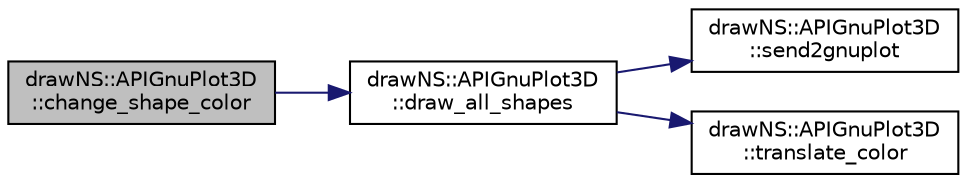 digraph "drawNS::APIGnuPlot3D::change_shape_color"
{
 // LATEX_PDF_SIZE
  edge [fontname="Helvetica",fontsize="10",labelfontname="Helvetica",labelfontsize="10"];
  node [fontname="Helvetica",fontsize="10",shape=record];
  rankdir="LR";
  Node1 [label="drawNS::APIGnuPlot3D\l::change_shape_color",height=0.2,width=0.4,color="black", fillcolor="grey75", style="filled", fontcolor="black",tooltip="change color of shape"];
  Node1 -> Node2 [color="midnightblue",fontsize="10",style="solid",fontname="Helvetica"];
  Node2 [label="drawNS::APIGnuPlot3D\l::draw_all_shapes",height=0.2,width=0.4,color="black", fillcolor="white", style="filled",URL="$classdraw_n_s_1_1_a_p_i_gnu_plot3_d.html#a53c7266030db13ac1e6045797c3e1b75",tooltip=" "];
  Node2 -> Node3 [color="midnightblue",fontsize="10",style="solid",fontname="Helvetica"];
  Node3 [label="drawNS::APIGnuPlot3D\l::send2gnuplot",height=0.2,width=0.4,color="black", fillcolor="white", style="filled",URL="$classdraw_n_s_1_1_a_p_i_gnu_plot3_d.html#a6a8a5e074e337ed9be9cfb45b6738b89",tooltip=" "];
  Node2 -> Node4 [color="midnightblue",fontsize="10",style="solid",fontname="Helvetica"];
  Node4 [label="drawNS::APIGnuPlot3D\l::translate_color",height=0.2,width=0.4,color="black", fillcolor="white", style="filled",URL="$classdraw_n_s_1_1_a_p_i_gnu_plot3_d.html#ad9c71531a2f5c76ecdb65fa913962961",tooltip=" "];
}
